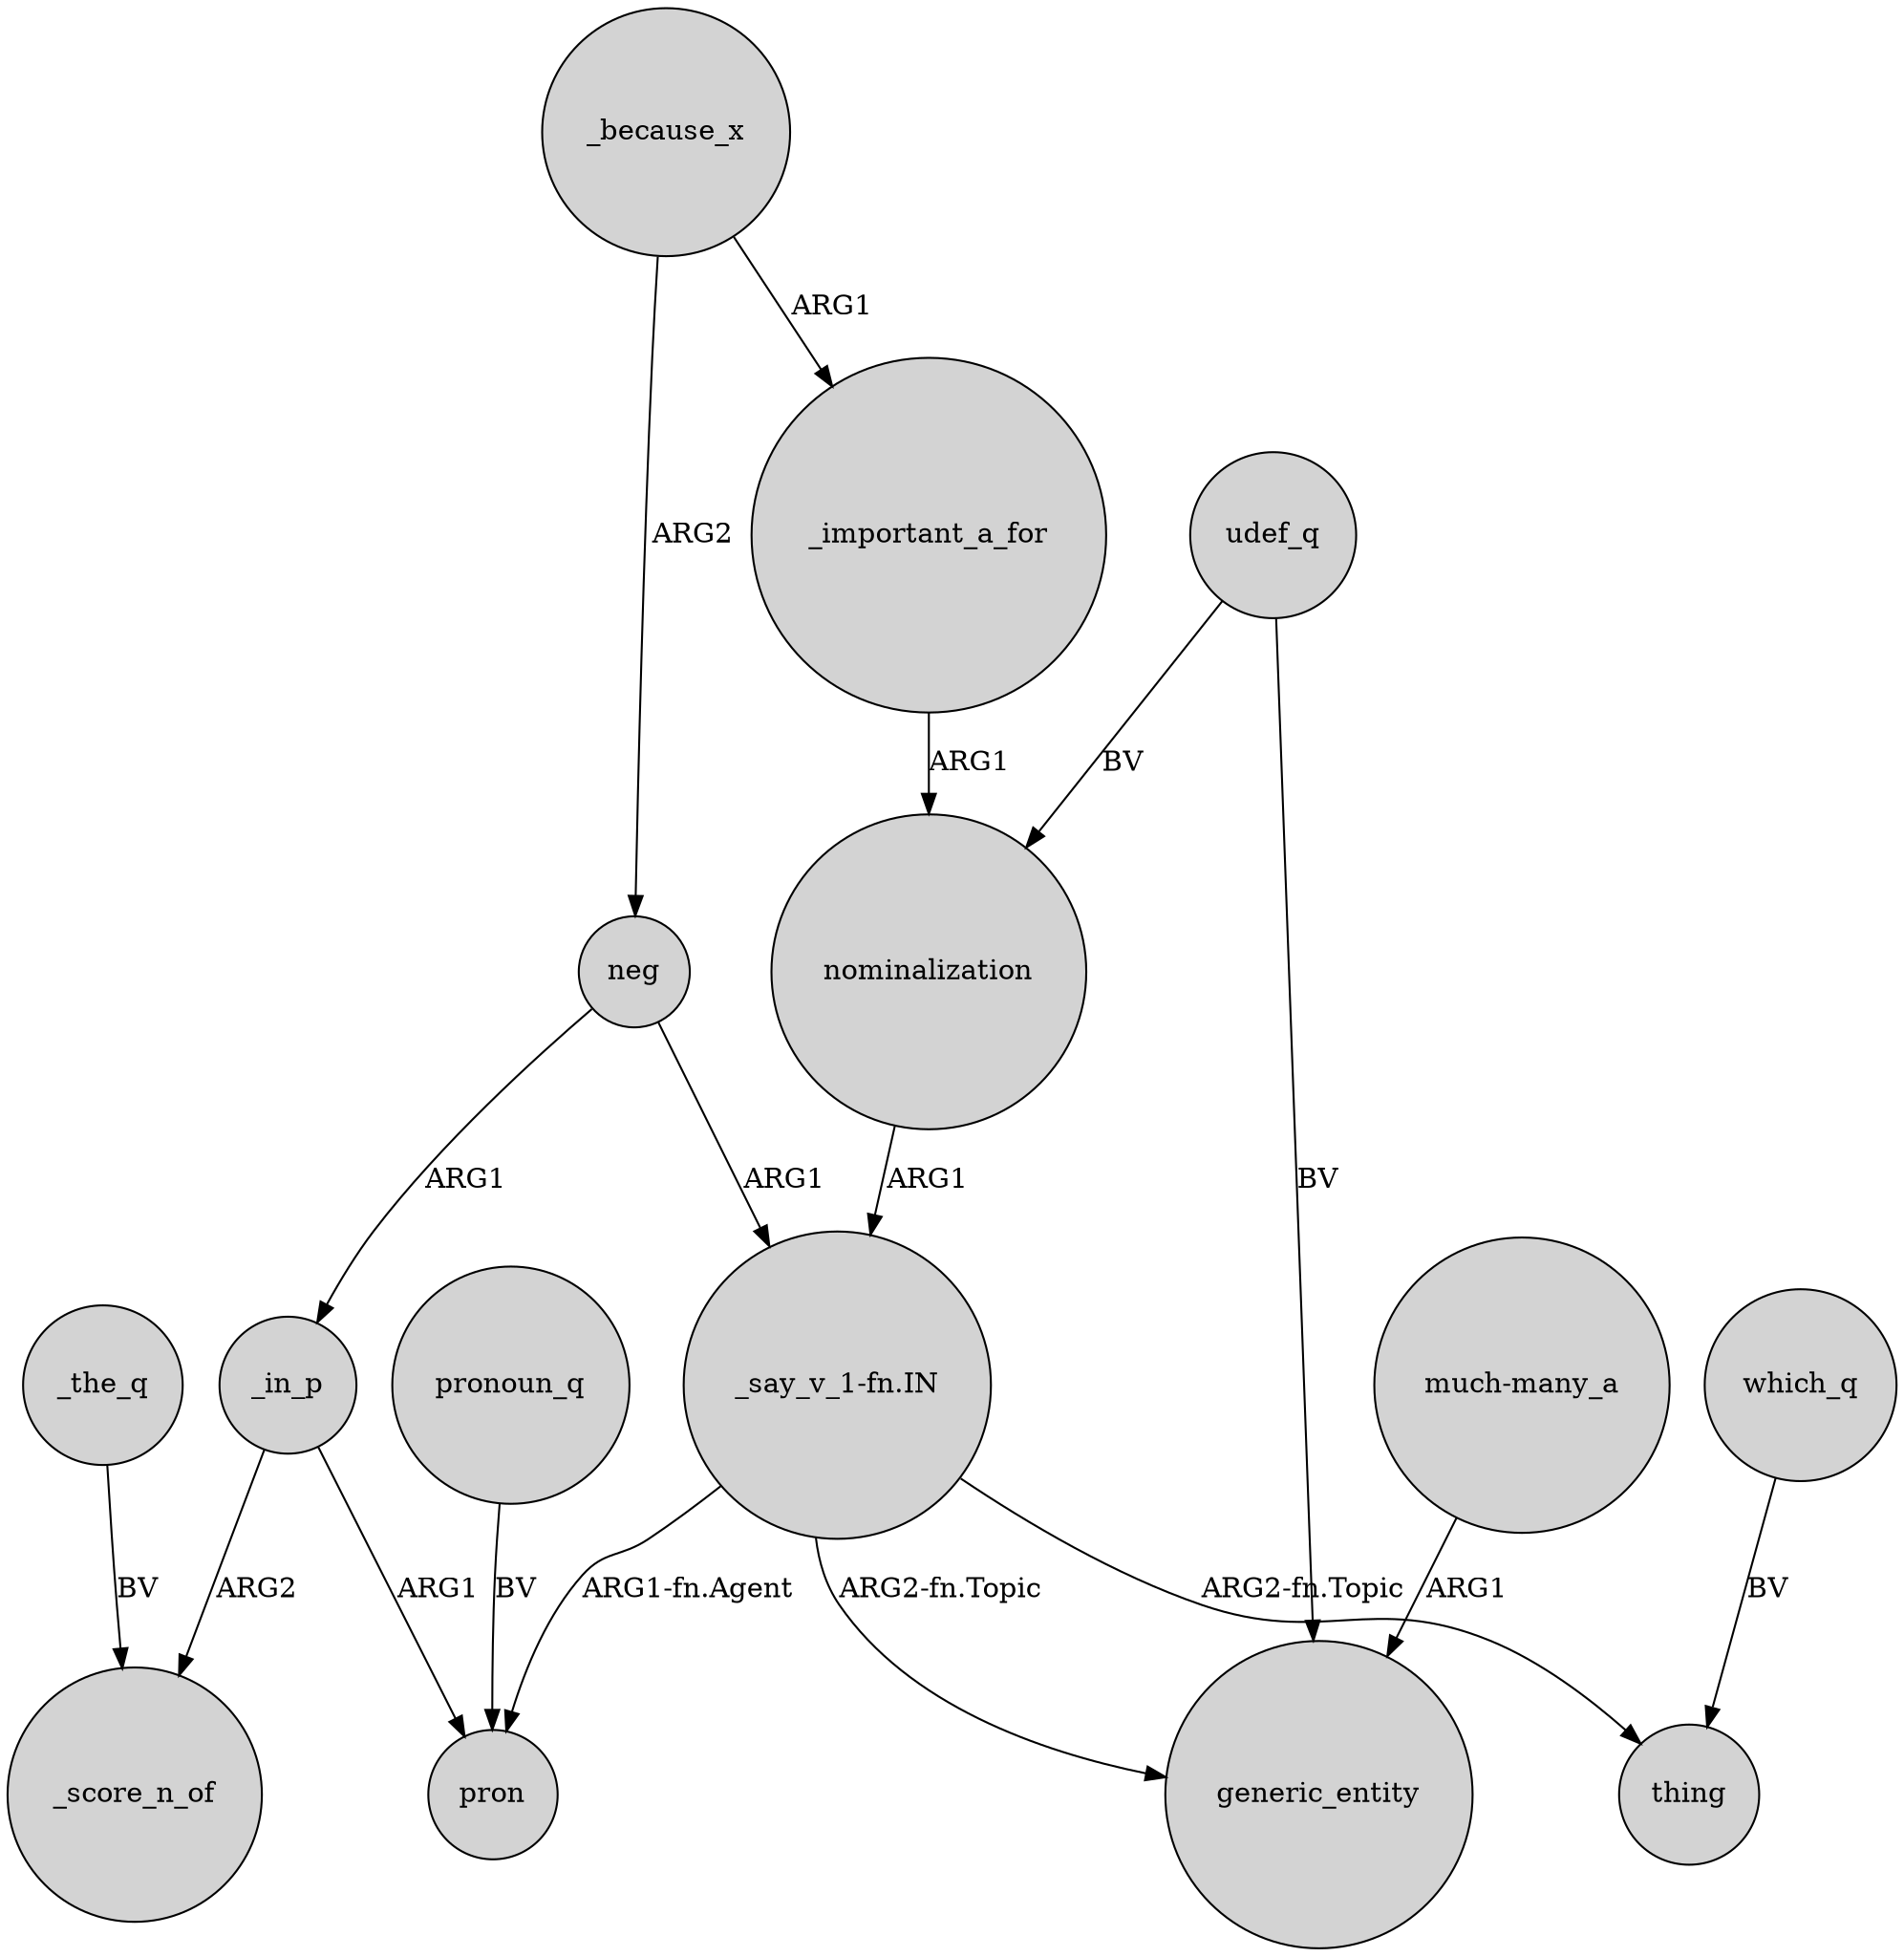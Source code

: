 digraph {
	node [shape=circle style=filled]
	"_say_v_1-fn.IN" -> pron [label="ARG1-fn.Agent"]
	nominalization -> "_say_v_1-fn.IN" [label=ARG1]
	_the_q -> _score_n_of [label=BV]
	_in_p -> pron [label=ARG1]
	udef_q -> generic_entity [label=BV]
	"_say_v_1-fn.IN" -> thing [label="ARG2-fn.Topic"]
	neg -> _in_p [label=ARG1]
	_important_a_for -> nominalization [label=ARG1]
	"much-many_a" -> generic_entity [label=ARG1]
	neg -> "_say_v_1-fn.IN" [label=ARG1]
	_because_x -> _important_a_for [label=ARG1]
	_in_p -> _score_n_of [label=ARG2]
	udef_q -> nominalization [label=BV]
	_because_x -> neg [label=ARG2]
	"_say_v_1-fn.IN" -> generic_entity [label="ARG2-fn.Topic"]
	which_q -> thing [label=BV]
	pronoun_q -> pron [label=BV]
}
